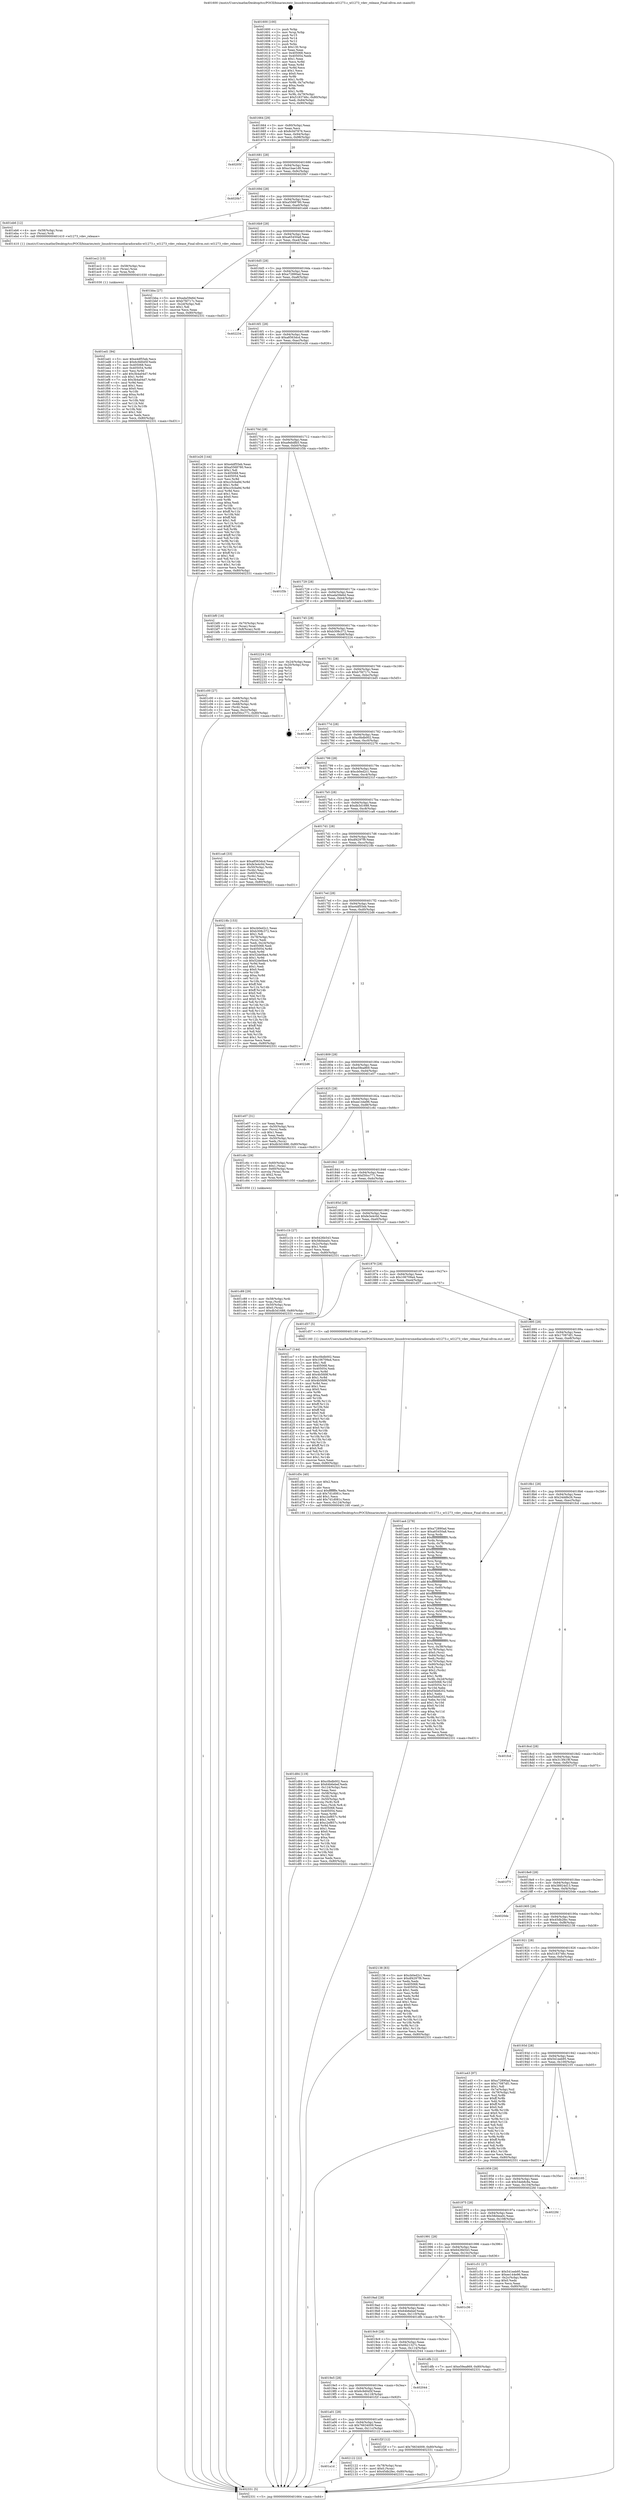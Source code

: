 digraph "0x401600" {
  label = "0x401600 (/mnt/c/Users/mathe/Desktop/tcc/POCII/binaries/extr_linuxdriversmediaradioradio-wl1273.c_wl1273_vdev_release_Final-ollvm.out::main(0))"
  labelloc = "t"
  node[shape=record]

  Entry [label="",width=0.3,height=0.3,shape=circle,fillcolor=black,style=filled]
  "0x401664" [label="{
     0x401664 [29]\l
     | [instrs]\l
     &nbsp;&nbsp;0x401664 \<+3\>: mov -0x80(%rbp),%eax\l
     &nbsp;&nbsp;0x401667 \<+2\>: mov %eax,%ecx\l
     &nbsp;&nbsp;0x401669 \<+6\>: sub $0x8c0d7876,%ecx\l
     &nbsp;&nbsp;0x40166f \<+6\>: mov %eax,-0x94(%rbp)\l
     &nbsp;&nbsp;0x401675 \<+6\>: mov %ecx,-0x98(%rbp)\l
     &nbsp;&nbsp;0x40167b \<+6\>: je 000000000040205f \<main+0xa5f\>\l
  }"]
  "0x40205f" [label="{
     0x40205f\l
  }", style=dashed]
  "0x401681" [label="{
     0x401681 [28]\l
     | [instrs]\l
     &nbsp;&nbsp;0x401681 \<+5\>: jmp 0000000000401686 \<main+0x86\>\l
     &nbsp;&nbsp;0x401686 \<+6\>: mov -0x94(%rbp),%eax\l
     &nbsp;&nbsp;0x40168c \<+5\>: sub $0xa1bae1d9,%eax\l
     &nbsp;&nbsp;0x401691 \<+6\>: mov %eax,-0x9c(%rbp)\l
     &nbsp;&nbsp;0x401697 \<+6\>: je 00000000004020b7 \<main+0xab7\>\l
  }"]
  Exit [label="",width=0.3,height=0.3,shape=circle,fillcolor=black,style=filled,peripheries=2]
  "0x4020b7" [label="{
     0x4020b7\l
  }", style=dashed]
  "0x40169d" [label="{
     0x40169d [28]\l
     | [instrs]\l
     &nbsp;&nbsp;0x40169d \<+5\>: jmp 00000000004016a2 \<main+0xa2\>\l
     &nbsp;&nbsp;0x4016a2 \<+6\>: mov -0x94(%rbp),%eax\l
     &nbsp;&nbsp;0x4016a8 \<+5\>: sub $0xa5568780,%eax\l
     &nbsp;&nbsp;0x4016ad \<+6\>: mov %eax,-0xa0(%rbp)\l
     &nbsp;&nbsp;0x4016b3 \<+6\>: je 0000000000401eb6 \<main+0x8b6\>\l
  }"]
  "0x401a1d" [label="{
     0x401a1d\l
  }", style=dashed]
  "0x401eb6" [label="{
     0x401eb6 [12]\l
     | [instrs]\l
     &nbsp;&nbsp;0x401eb6 \<+4\>: mov -0x58(%rbp),%rax\l
     &nbsp;&nbsp;0x401eba \<+3\>: mov (%rax),%rdi\l
     &nbsp;&nbsp;0x401ebd \<+5\>: call 0000000000401410 \<wl1273_vdev_release\>\l
     | [calls]\l
     &nbsp;&nbsp;0x401410 \{1\} (/mnt/c/Users/mathe/Desktop/tcc/POCII/binaries/extr_linuxdriversmediaradioradio-wl1273.c_wl1273_vdev_release_Final-ollvm.out::wl1273_vdev_release)\l
  }"]
  "0x4016b9" [label="{
     0x4016b9 [28]\l
     | [instrs]\l
     &nbsp;&nbsp;0x4016b9 \<+5\>: jmp 00000000004016be \<main+0xbe\>\l
     &nbsp;&nbsp;0x4016be \<+6\>: mov -0x94(%rbp),%eax\l
     &nbsp;&nbsp;0x4016c4 \<+5\>: sub $0xa65450a8,%eax\l
     &nbsp;&nbsp;0x4016c9 \<+6\>: mov %eax,-0xa4(%rbp)\l
     &nbsp;&nbsp;0x4016cf \<+6\>: je 0000000000401bba \<main+0x5ba\>\l
  }"]
  "0x402122" [label="{
     0x402122 [22]\l
     | [instrs]\l
     &nbsp;&nbsp;0x402122 \<+4\>: mov -0x78(%rbp),%rax\l
     &nbsp;&nbsp;0x402126 \<+6\>: movl $0x0,(%rax)\l
     &nbsp;&nbsp;0x40212c \<+7\>: movl $0x45db2fec,-0x80(%rbp)\l
     &nbsp;&nbsp;0x402133 \<+5\>: jmp 0000000000402331 \<main+0xd31\>\l
  }"]
  "0x401bba" [label="{
     0x401bba [27]\l
     | [instrs]\l
     &nbsp;&nbsp;0x401bba \<+5\>: mov $0xada59e6d,%eax\l
     &nbsp;&nbsp;0x401bbf \<+5\>: mov $0xb7fd717c,%ecx\l
     &nbsp;&nbsp;0x401bc4 \<+3\>: mov -0x2d(%rbp),%dl\l
     &nbsp;&nbsp;0x401bc7 \<+3\>: test $0x1,%dl\l
     &nbsp;&nbsp;0x401bca \<+3\>: cmovne %ecx,%eax\l
     &nbsp;&nbsp;0x401bcd \<+3\>: mov %eax,-0x80(%rbp)\l
     &nbsp;&nbsp;0x401bd0 \<+5\>: jmp 0000000000402331 \<main+0xd31\>\l
  }"]
  "0x4016d5" [label="{
     0x4016d5 [28]\l
     | [instrs]\l
     &nbsp;&nbsp;0x4016d5 \<+5\>: jmp 00000000004016da \<main+0xda\>\l
     &nbsp;&nbsp;0x4016da \<+6\>: mov -0x94(%rbp),%eax\l
     &nbsp;&nbsp;0x4016e0 \<+5\>: sub $0xa72890ad,%eax\l
     &nbsp;&nbsp;0x4016e5 \<+6\>: mov %eax,-0xa8(%rbp)\l
     &nbsp;&nbsp;0x4016eb \<+6\>: je 0000000000402234 \<main+0xc34\>\l
  }"]
  "0x401a01" [label="{
     0x401a01 [28]\l
     | [instrs]\l
     &nbsp;&nbsp;0x401a01 \<+5\>: jmp 0000000000401a06 \<main+0x406\>\l
     &nbsp;&nbsp;0x401a06 \<+6\>: mov -0x94(%rbp),%eax\l
     &nbsp;&nbsp;0x401a0c \<+5\>: sub $0x76634009,%eax\l
     &nbsp;&nbsp;0x401a11 \<+6\>: mov %eax,-0x11c(%rbp)\l
     &nbsp;&nbsp;0x401a17 \<+6\>: je 0000000000402122 \<main+0xb22\>\l
  }"]
  "0x402234" [label="{
     0x402234\l
  }", style=dashed]
  "0x4016f1" [label="{
     0x4016f1 [28]\l
     | [instrs]\l
     &nbsp;&nbsp;0x4016f1 \<+5\>: jmp 00000000004016f6 \<main+0xf6\>\l
     &nbsp;&nbsp;0x4016f6 \<+6\>: mov -0x94(%rbp),%eax\l
     &nbsp;&nbsp;0x4016fc \<+5\>: sub $0xa8563dcd,%eax\l
     &nbsp;&nbsp;0x401701 \<+6\>: mov %eax,-0xac(%rbp)\l
     &nbsp;&nbsp;0x401707 \<+6\>: je 0000000000401e26 \<main+0x826\>\l
  }"]
  "0x401f2f" [label="{
     0x401f2f [12]\l
     | [instrs]\l
     &nbsp;&nbsp;0x401f2f \<+7\>: movl $0x76634009,-0x80(%rbp)\l
     &nbsp;&nbsp;0x401f36 \<+5\>: jmp 0000000000402331 \<main+0xd31\>\l
  }"]
  "0x401e26" [label="{
     0x401e26 [144]\l
     | [instrs]\l
     &nbsp;&nbsp;0x401e26 \<+5\>: mov $0xe4df55eb,%eax\l
     &nbsp;&nbsp;0x401e2b \<+5\>: mov $0xa5568780,%ecx\l
     &nbsp;&nbsp;0x401e30 \<+2\>: mov $0x1,%dl\l
     &nbsp;&nbsp;0x401e32 \<+7\>: mov 0x405068,%esi\l
     &nbsp;&nbsp;0x401e39 \<+7\>: mov 0x405054,%edi\l
     &nbsp;&nbsp;0x401e40 \<+3\>: mov %esi,%r8d\l
     &nbsp;&nbsp;0x401e43 \<+7\>: sub $0xcc5cba9d,%r8d\l
     &nbsp;&nbsp;0x401e4a \<+4\>: sub $0x1,%r8d\l
     &nbsp;&nbsp;0x401e4e \<+7\>: add $0xcc5cba9d,%r8d\l
     &nbsp;&nbsp;0x401e55 \<+4\>: imul %r8d,%esi\l
     &nbsp;&nbsp;0x401e59 \<+3\>: and $0x1,%esi\l
     &nbsp;&nbsp;0x401e5c \<+3\>: cmp $0x0,%esi\l
     &nbsp;&nbsp;0x401e5f \<+4\>: sete %r9b\l
     &nbsp;&nbsp;0x401e63 \<+3\>: cmp $0xa,%edi\l
     &nbsp;&nbsp;0x401e66 \<+4\>: setl %r10b\l
     &nbsp;&nbsp;0x401e6a \<+3\>: mov %r9b,%r11b\l
     &nbsp;&nbsp;0x401e6d \<+4\>: xor $0xff,%r11b\l
     &nbsp;&nbsp;0x401e71 \<+3\>: mov %r10b,%bl\l
     &nbsp;&nbsp;0x401e74 \<+3\>: xor $0xff,%bl\l
     &nbsp;&nbsp;0x401e77 \<+3\>: xor $0x1,%dl\l
     &nbsp;&nbsp;0x401e7a \<+3\>: mov %r11b,%r14b\l
     &nbsp;&nbsp;0x401e7d \<+4\>: and $0xff,%r14b\l
     &nbsp;&nbsp;0x401e81 \<+3\>: and %dl,%r9b\l
     &nbsp;&nbsp;0x401e84 \<+3\>: mov %bl,%r15b\l
     &nbsp;&nbsp;0x401e87 \<+4\>: and $0xff,%r15b\l
     &nbsp;&nbsp;0x401e8b \<+3\>: and %dl,%r10b\l
     &nbsp;&nbsp;0x401e8e \<+3\>: or %r9b,%r14b\l
     &nbsp;&nbsp;0x401e91 \<+3\>: or %r10b,%r15b\l
     &nbsp;&nbsp;0x401e94 \<+3\>: xor %r15b,%r14b\l
     &nbsp;&nbsp;0x401e97 \<+3\>: or %bl,%r11b\l
     &nbsp;&nbsp;0x401e9a \<+4\>: xor $0xff,%r11b\l
     &nbsp;&nbsp;0x401e9e \<+3\>: or $0x1,%dl\l
     &nbsp;&nbsp;0x401ea1 \<+3\>: and %dl,%r11b\l
     &nbsp;&nbsp;0x401ea4 \<+3\>: or %r11b,%r14b\l
     &nbsp;&nbsp;0x401ea7 \<+4\>: test $0x1,%r14b\l
     &nbsp;&nbsp;0x401eab \<+3\>: cmovne %ecx,%eax\l
     &nbsp;&nbsp;0x401eae \<+3\>: mov %eax,-0x80(%rbp)\l
     &nbsp;&nbsp;0x401eb1 \<+5\>: jmp 0000000000402331 \<main+0xd31\>\l
  }"]
  "0x40170d" [label="{
     0x40170d [28]\l
     | [instrs]\l
     &nbsp;&nbsp;0x40170d \<+5\>: jmp 0000000000401712 \<main+0x112\>\l
     &nbsp;&nbsp;0x401712 \<+6\>: mov -0x94(%rbp),%eax\l
     &nbsp;&nbsp;0x401718 \<+5\>: sub $0xa9ebdfb5,%eax\l
     &nbsp;&nbsp;0x40171d \<+6\>: mov %eax,-0xb0(%rbp)\l
     &nbsp;&nbsp;0x401723 \<+6\>: je 0000000000401f3b \<main+0x93b\>\l
  }"]
  "0x4019e5" [label="{
     0x4019e5 [28]\l
     | [instrs]\l
     &nbsp;&nbsp;0x4019e5 \<+5\>: jmp 00000000004019ea \<main+0x3ea\>\l
     &nbsp;&nbsp;0x4019ea \<+6\>: mov -0x94(%rbp),%eax\l
     &nbsp;&nbsp;0x4019f0 \<+5\>: sub $0x6c9d0d5f,%eax\l
     &nbsp;&nbsp;0x4019f5 \<+6\>: mov %eax,-0x118(%rbp)\l
     &nbsp;&nbsp;0x4019fb \<+6\>: je 0000000000401f2f \<main+0x92f\>\l
  }"]
  "0x401f3b" [label="{
     0x401f3b\l
  }", style=dashed]
  "0x401729" [label="{
     0x401729 [28]\l
     | [instrs]\l
     &nbsp;&nbsp;0x401729 \<+5\>: jmp 000000000040172e \<main+0x12e\>\l
     &nbsp;&nbsp;0x40172e \<+6\>: mov -0x94(%rbp),%eax\l
     &nbsp;&nbsp;0x401734 \<+5\>: sub $0xada59e6d,%eax\l
     &nbsp;&nbsp;0x401739 \<+6\>: mov %eax,-0xb4(%rbp)\l
     &nbsp;&nbsp;0x40173f \<+6\>: je 0000000000401bf0 \<main+0x5f0\>\l
  }"]
  "0x402044" [label="{
     0x402044\l
  }", style=dashed]
  "0x401bf0" [label="{
     0x401bf0 [16]\l
     | [instrs]\l
     &nbsp;&nbsp;0x401bf0 \<+4\>: mov -0x70(%rbp),%rax\l
     &nbsp;&nbsp;0x401bf4 \<+3\>: mov (%rax),%rax\l
     &nbsp;&nbsp;0x401bf7 \<+4\>: mov 0x8(%rax),%rdi\l
     &nbsp;&nbsp;0x401bfb \<+5\>: call 0000000000401060 \<atoi@plt\>\l
     | [calls]\l
     &nbsp;&nbsp;0x401060 \{1\} (unknown)\l
  }"]
  "0x401745" [label="{
     0x401745 [28]\l
     | [instrs]\l
     &nbsp;&nbsp;0x401745 \<+5\>: jmp 000000000040174a \<main+0x14a\>\l
     &nbsp;&nbsp;0x40174a \<+6\>: mov -0x94(%rbp),%eax\l
     &nbsp;&nbsp;0x401750 \<+5\>: sub $0xb308c372,%eax\l
     &nbsp;&nbsp;0x401755 \<+6\>: mov %eax,-0xb8(%rbp)\l
     &nbsp;&nbsp;0x40175b \<+6\>: je 0000000000402224 \<main+0xc24\>\l
  }"]
  "0x401ed1" [label="{
     0x401ed1 [94]\l
     | [instrs]\l
     &nbsp;&nbsp;0x401ed1 \<+5\>: mov $0xe4df55eb,%ecx\l
     &nbsp;&nbsp;0x401ed6 \<+5\>: mov $0x6c9d0d5f,%edx\l
     &nbsp;&nbsp;0x401edb \<+7\>: mov 0x405068,%esi\l
     &nbsp;&nbsp;0x401ee2 \<+8\>: mov 0x405054,%r8d\l
     &nbsp;&nbsp;0x401eea \<+3\>: mov %esi,%r9d\l
     &nbsp;&nbsp;0x401eed \<+7\>: add $0x3b4a04d7,%r9d\l
     &nbsp;&nbsp;0x401ef4 \<+4\>: sub $0x1,%r9d\l
     &nbsp;&nbsp;0x401ef8 \<+7\>: sub $0x3b4a04d7,%r9d\l
     &nbsp;&nbsp;0x401eff \<+4\>: imul %r9d,%esi\l
     &nbsp;&nbsp;0x401f03 \<+3\>: and $0x1,%esi\l
     &nbsp;&nbsp;0x401f06 \<+3\>: cmp $0x0,%esi\l
     &nbsp;&nbsp;0x401f09 \<+4\>: sete %r10b\l
     &nbsp;&nbsp;0x401f0d \<+4\>: cmp $0xa,%r8d\l
     &nbsp;&nbsp;0x401f11 \<+4\>: setl %r11b\l
     &nbsp;&nbsp;0x401f15 \<+3\>: mov %r10b,%bl\l
     &nbsp;&nbsp;0x401f18 \<+3\>: and %r11b,%bl\l
     &nbsp;&nbsp;0x401f1b \<+3\>: xor %r11b,%r10b\l
     &nbsp;&nbsp;0x401f1e \<+3\>: or %r10b,%bl\l
     &nbsp;&nbsp;0x401f21 \<+3\>: test $0x1,%bl\l
     &nbsp;&nbsp;0x401f24 \<+3\>: cmovne %edx,%ecx\l
     &nbsp;&nbsp;0x401f27 \<+3\>: mov %ecx,-0x80(%rbp)\l
     &nbsp;&nbsp;0x401f2a \<+5\>: jmp 0000000000402331 \<main+0xd31\>\l
  }"]
  "0x402224" [label="{
     0x402224 [16]\l
     | [instrs]\l
     &nbsp;&nbsp;0x402224 \<+3\>: mov -0x24(%rbp),%eax\l
     &nbsp;&nbsp;0x402227 \<+4\>: lea -0x20(%rbp),%rsp\l
     &nbsp;&nbsp;0x40222b \<+1\>: pop %rbx\l
     &nbsp;&nbsp;0x40222c \<+2\>: pop %r12\l
     &nbsp;&nbsp;0x40222e \<+2\>: pop %r14\l
     &nbsp;&nbsp;0x402230 \<+2\>: pop %r15\l
     &nbsp;&nbsp;0x402232 \<+1\>: pop %rbp\l
     &nbsp;&nbsp;0x402233 \<+1\>: ret\l
  }"]
  "0x401761" [label="{
     0x401761 [28]\l
     | [instrs]\l
     &nbsp;&nbsp;0x401761 \<+5\>: jmp 0000000000401766 \<main+0x166\>\l
     &nbsp;&nbsp;0x401766 \<+6\>: mov -0x94(%rbp),%eax\l
     &nbsp;&nbsp;0x40176c \<+5\>: sub $0xb7fd717c,%eax\l
     &nbsp;&nbsp;0x401771 \<+6\>: mov %eax,-0xbc(%rbp)\l
     &nbsp;&nbsp;0x401777 \<+6\>: je 0000000000401bd5 \<main+0x5d5\>\l
  }"]
  "0x401ec2" [label="{
     0x401ec2 [15]\l
     | [instrs]\l
     &nbsp;&nbsp;0x401ec2 \<+4\>: mov -0x58(%rbp),%rax\l
     &nbsp;&nbsp;0x401ec6 \<+3\>: mov (%rax),%rax\l
     &nbsp;&nbsp;0x401ec9 \<+3\>: mov %rax,%rdi\l
     &nbsp;&nbsp;0x401ecc \<+5\>: call 0000000000401030 \<free@plt\>\l
     | [calls]\l
     &nbsp;&nbsp;0x401030 \{1\} (unknown)\l
  }"]
  "0x401bd5" [label="{
     0x401bd5\l
  }", style=dashed]
  "0x40177d" [label="{
     0x40177d [28]\l
     | [instrs]\l
     &nbsp;&nbsp;0x40177d \<+5\>: jmp 0000000000401782 \<main+0x182\>\l
     &nbsp;&nbsp;0x401782 \<+6\>: mov -0x94(%rbp),%eax\l
     &nbsp;&nbsp;0x401788 \<+5\>: sub $0xc0bdb002,%eax\l
     &nbsp;&nbsp;0x40178d \<+6\>: mov %eax,-0xc0(%rbp)\l
     &nbsp;&nbsp;0x401793 \<+6\>: je 0000000000402276 \<main+0xc76\>\l
  }"]
  "0x4019c9" [label="{
     0x4019c9 [28]\l
     | [instrs]\l
     &nbsp;&nbsp;0x4019c9 \<+5\>: jmp 00000000004019ce \<main+0x3ce\>\l
     &nbsp;&nbsp;0x4019ce \<+6\>: mov -0x94(%rbp),%eax\l
     &nbsp;&nbsp;0x4019d4 \<+5\>: sub $0x6b21327c,%eax\l
     &nbsp;&nbsp;0x4019d9 \<+6\>: mov %eax,-0x114(%rbp)\l
     &nbsp;&nbsp;0x4019df \<+6\>: je 0000000000402044 \<main+0xa44\>\l
  }"]
  "0x402276" [label="{
     0x402276\l
  }", style=dashed]
  "0x401799" [label="{
     0x401799 [28]\l
     | [instrs]\l
     &nbsp;&nbsp;0x401799 \<+5\>: jmp 000000000040179e \<main+0x19e\>\l
     &nbsp;&nbsp;0x40179e \<+6\>: mov -0x94(%rbp),%eax\l
     &nbsp;&nbsp;0x4017a4 \<+5\>: sub $0xcb0ed2c1,%eax\l
     &nbsp;&nbsp;0x4017a9 \<+6\>: mov %eax,-0xc4(%rbp)\l
     &nbsp;&nbsp;0x4017af \<+6\>: je 000000000040231f \<main+0xd1f\>\l
  }"]
  "0x401dfb" [label="{
     0x401dfb [12]\l
     | [instrs]\l
     &nbsp;&nbsp;0x401dfb \<+7\>: movl $0xe59ea869,-0x80(%rbp)\l
     &nbsp;&nbsp;0x401e02 \<+5\>: jmp 0000000000402331 \<main+0xd31\>\l
  }"]
  "0x40231f" [label="{
     0x40231f\l
  }", style=dashed]
  "0x4017b5" [label="{
     0x4017b5 [28]\l
     | [instrs]\l
     &nbsp;&nbsp;0x4017b5 \<+5\>: jmp 00000000004017ba \<main+0x1ba\>\l
     &nbsp;&nbsp;0x4017ba \<+6\>: mov -0x94(%rbp),%eax\l
     &nbsp;&nbsp;0x4017c0 \<+5\>: sub $0xdb3d1688,%eax\l
     &nbsp;&nbsp;0x4017c5 \<+6\>: mov %eax,-0xc8(%rbp)\l
     &nbsp;&nbsp;0x4017cb \<+6\>: je 0000000000401ca6 \<main+0x6a6\>\l
  }"]
  "0x4019ad" [label="{
     0x4019ad [28]\l
     | [instrs]\l
     &nbsp;&nbsp;0x4019ad \<+5\>: jmp 00000000004019b2 \<main+0x3b2\>\l
     &nbsp;&nbsp;0x4019b2 \<+6\>: mov -0x94(%rbp),%eax\l
     &nbsp;&nbsp;0x4019b8 \<+5\>: sub $0x64b6ebef,%eax\l
     &nbsp;&nbsp;0x4019bd \<+6\>: mov %eax,-0x110(%rbp)\l
     &nbsp;&nbsp;0x4019c3 \<+6\>: je 0000000000401dfb \<main+0x7fb\>\l
  }"]
  "0x401ca6" [label="{
     0x401ca6 [33]\l
     | [instrs]\l
     &nbsp;&nbsp;0x401ca6 \<+5\>: mov $0xa8563dcd,%eax\l
     &nbsp;&nbsp;0x401cab \<+5\>: mov $0xfe3e4c0d,%ecx\l
     &nbsp;&nbsp;0x401cb0 \<+4\>: mov -0x50(%rbp),%rdx\l
     &nbsp;&nbsp;0x401cb4 \<+2\>: mov (%rdx),%esi\l
     &nbsp;&nbsp;0x401cb6 \<+4\>: mov -0x60(%rbp),%rdx\l
     &nbsp;&nbsp;0x401cba \<+2\>: cmp (%rdx),%esi\l
     &nbsp;&nbsp;0x401cbc \<+3\>: cmovl %ecx,%eax\l
     &nbsp;&nbsp;0x401cbf \<+3\>: mov %eax,-0x80(%rbp)\l
     &nbsp;&nbsp;0x401cc2 \<+5\>: jmp 0000000000402331 \<main+0xd31\>\l
  }"]
  "0x4017d1" [label="{
     0x4017d1 [28]\l
     | [instrs]\l
     &nbsp;&nbsp;0x4017d1 \<+5\>: jmp 00000000004017d6 \<main+0x1d6\>\l
     &nbsp;&nbsp;0x4017d6 \<+6\>: mov -0x94(%rbp),%eax\l
     &nbsp;&nbsp;0x4017dc \<+5\>: sub $0xdf4297f9,%eax\l
     &nbsp;&nbsp;0x4017e1 \<+6\>: mov %eax,-0xcc(%rbp)\l
     &nbsp;&nbsp;0x4017e7 \<+6\>: je 000000000040218b \<main+0xb8b\>\l
  }"]
  "0x401c36" [label="{
     0x401c36\l
  }", style=dashed]
  "0x40218b" [label="{
     0x40218b [153]\l
     | [instrs]\l
     &nbsp;&nbsp;0x40218b \<+5\>: mov $0xcb0ed2c1,%eax\l
     &nbsp;&nbsp;0x402190 \<+5\>: mov $0xb308c372,%ecx\l
     &nbsp;&nbsp;0x402195 \<+2\>: mov $0x1,%dl\l
     &nbsp;&nbsp;0x402197 \<+4\>: mov -0x78(%rbp),%rsi\l
     &nbsp;&nbsp;0x40219b \<+2\>: mov (%rsi),%edi\l
     &nbsp;&nbsp;0x40219d \<+3\>: mov %edi,-0x24(%rbp)\l
     &nbsp;&nbsp;0x4021a0 \<+7\>: mov 0x405068,%edi\l
     &nbsp;&nbsp;0x4021a7 \<+8\>: mov 0x405054,%r8d\l
     &nbsp;&nbsp;0x4021af \<+3\>: mov %edi,%r9d\l
     &nbsp;&nbsp;0x4021b2 \<+7\>: add $0x52de0be4,%r9d\l
     &nbsp;&nbsp;0x4021b9 \<+4\>: sub $0x1,%r9d\l
     &nbsp;&nbsp;0x4021bd \<+7\>: sub $0x52de0be4,%r9d\l
     &nbsp;&nbsp;0x4021c4 \<+4\>: imul %r9d,%edi\l
     &nbsp;&nbsp;0x4021c8 \<+3\>: and $0x1,%edi\l
     &nbsp;&nbsp;0x4021cb \<+3\>: cmp $0x0,%edi\l
     &nbsp;&nbsp;0x4021ce \<+4\>: sete %r10b\l
     &nbsp;&nbsp;0x4021d2 \<+4\>: cmp $0xa,%r8d\l
     &nbsp;&nbsp;0x4021d6 \<+4\>: setl %r11b\l
     &nbsp;&nbsp;0x4021da \<+3\>: mov %r10b,%bl\l
     &nbsp;&nbsp;0x4021dd \<+3\>: xor $0xff,%bl\l
     &nbsp;&nbsp;0x4021e0 \<+3\>: mov %r11b,%r14b\l
     &nbsp;&nbsp;0x4021e3 \<+4\>: xor $0xff,%r14b\l
     &nbsp;&nbsp;0x4021e7 \<+3\>: xor $0x0,%dl\l
     &nbsp;&nbsp;0x4021ea \<+3\>: mov %bl,%r15b\l
     &nbsp;&nbsp;0x4021ed \<+4\>: and $0x0,%r15b\l
     &nbsp;&nbsp;0x4021f1 \<+3\>: and %dl,%r10b\l
     &nbsp;&nbsp;0x4021f4 \<+3\>: mov %r14b,%r12b\l
     &nbsp;&nbsp;0x4021f7 \<+4\>: and $0x0,%r12b\l
     &nbsp;&nbsp;0x4021fb \<+3\>: and %dl,%r11b\l
     &nbsp;&nbsp;0x4021fe \<+3\>: or %r10b,%r15b\l
     &nbsp;&nbsp;0x402201 \<+3\>: or %r11b,%r12b\l
     &nbsp;&nbsp;0x402204 \<+3\>: xor %r12b,%r15b\l
     &nbsp;&nbsp;0x402207 \<+3\>: or %r14b,%bl\l
     &nbsp;&nbsp;0x40220a \<+3\>: xor $0xff,%bl\l
     &nbsp;&nbsp;0x40220d \<+3\>: or $0x0,%dl\l
     &nbsp;&nbsp;0x402210 \<+2\>: and %dl,%bl\l
     &nbsp;&nbsp;0x402212 \<+3\>: or %bl,%r15b\l
     &nbsp;&nbsp;0x402215 \<+4\>: test $0x1,%r15b\l
     &nbsp;&nbsp;0x402219 \<+3\>: cmovne %ecx,%eax\l
     &nbsp;&nbsp;0x40221c \<+3\>: mov %eax,-0x80(%rbp)\l
     &nbsp;&nbsp;0x40221f \<+5\>: jmp 0000000000402331 \<main+0xd31\>\l
  }"]
  "0x4017ed" [label="{
     0x4017ed [28]\l
     | [instrs]\l
     &nbsp;&nbsp;0x4017ed \<+5\>: jmp 00000000004017f2 \<main+0x1f2\>\l
     &nbsp;&nbsp;0x4017f2 \<+6\>: mov -0x94(%rbp),%eax\l
     &nbsp;&nbsp;0x4017f8 \<+5\>: sub $0xe4df55eb,%eax\l
     &nbsp;&nbsp;0x4017fd \<+6\>: mov %eax,-0xd0(%rbp)\l
     &nbsp;&nbsp;0x401803 \<+6\>: je 00000000004022d6 \<main+0xcd6\>\l
  }"]
  "0x401d84" [label="{
     0x401d84 [119]\l
     | [instrs]\l
     &nbsp;&nbsp;0x401d84 \<+5\>: mov $0xc0bdb002,%ecx\l
     &nbsp;&nbsp;0x401d89 \<+5\>: mov $0x64b6ebef,%edx\l
     &nbsp;&nbsp;0x401d8e \<+6\>: mov -0x124(%rbp),%esi\l
     &nbsp;&nbsp;0x401d94 \<+3\>: imul %eax,%esi\l
     &nbsp;&nbsp;0x401d97 \<+4\>: mov -0x58(%rbp),%rdi\l
     &nbsp;&nbsp;0x401d9b \<+3\>: mov (%rdi),%rdi\l
     &nbsp;&nbsp;0x401d9e \<+4\>: mov -0x50(%rbp),%r8\l
     &nbsp;&nbsp;0x401da2 \<+3\>: movslq (%r8),%r8\l
     &nbsp;&nbsp;0x401da5 \<+4\>: mov %esi,(%rdi,%r8,4)\l
     &nbsp;&nbsp;0x401da9 \<+7\>: mov 0x405068,%eax\l
     &nbsp;&nbsp;0x401db0 \<+7\>: mov 0x405054,%esi\l
     &nbsp;&nbsp;0x401db7 \<+3\>: mov %eax,%r9d\l
     &nbsp;&nbsp;0x401dba \<+7\>: sub $0xc2ef857c,%r9d\l
     &nbsp;&nbsp;0x401dc1 \<+4\>: sub $0x1,%r9d\l
     &nbsp;&nbsp;0x401dc5 \<+7\>: add $0xc2ef857c,%r9d\l
     &nbsp;&nbsp;0x401dcc \<+4\>: imul %r9d,%eax\l
     &nbsp;&nbsp;0x401dd0 \<+3\>: and $0x1,%eax\l
     &nbsp;&nbsp;0x401dd3 \<+3\>: cmp $0x0,%eax\l
     &nbsp;&nbsp;0x401dd6 \<+4\>: sete %r10b\l
     &nbsp;&nbsp;0x401dda \<+3\>: cmp $0xa,%esi\l
     &nbsp;&nbsp;0x401ddd \<+4\>: setl %r11b\l
     &nbsp;&nbsp;0x401de1 \<+3\>: mov %r10b,%bl\l
     &nbsp;&nbsp;0x401de4 \<+3\>: and %r11b,%bl\l
     &nbsp;&nbsp;0x401de7 \<+3\>: xor %r11b,%r10b\l
     &nbsp;&nbsp;0x401dea \<+3\>: or %r10b,%bl\l
     &nbsp;&nbsp;0x401ded \<+3\>: test $0x1,%bl\l
     &nbsp;&nbsp;0x401df0 \<+3\>: cmovne %edx,%ecx\l
     &nbsp;&nbsp;0x401df3 \<+3\>: mov %ecx,-0x80(%rbp)\l
     &nbsp;&nbsp;0x401df6 \<+5\>: jmp 0000000000402331 \<main+0xd31\>\l
  }"]
  "0x4022d6" [label="{
     0x4022d6\l
  }", style=dashed]
  "0x401809" [label="{
     0x401809 [28]\l
     | [instrs]\l
     &nbsp;&nbsp;0x401809 \<+5\>: jmp 000000000040180e \<main+0x20e\>\l
     &nbsp;&nbsp;0x40180e \<+6\>: mov -0x94(%rbp),%eax\l
     &nbsp;&nbsp;0x401814 \<+5\>: sub $0xe59ea869,%eax\l
     &nbsp;&nbsp;0x401819 \<+6\>: mov %eax,-0xd4(%rbp)\l
     &nbsp;&nbsp;0x40181f \<+6\>: je 0000000000401e07 \<main+0x807\>\l
  }"]
  "0x401d5c" [label="{
     0x401d5c [40]\l
     | [instrs]\l
     &nbsp;&nbsp;0x401d5c \<+5\>: mov $0x2,%ecx\l
     &nbsp;&nbsp;0x401d61 \<+1\>: cltd\l
     &nbsp;&nbsp;0x401d62 \<+2\>: idiv %ecx\l
     &nbsp;&nbsp;0x401d64 \<+6\>: imul $0xfffffffe,%edx,%ecx\l
     &nbsp;&nbsp;0x401d6a \<+6\>: sub $0x7d1d081c,%ecx\l
     &nbsp;&nbsp;0x401d70 \<+3\>: add $0x1,%ecx\l
     &nbsp;&nbsp;0x401d73 \<+6\>: add $0x7d1d081c,%ecx\l
     &nbsp;&nbsp;0x401d79 \<+6\>: mov %ecx,-0x124(%rbp)\l
     &nbsp;&nbsp;0x401d7f \<+5\>: call 0000000000401160 \<next_i\>\l
     | [calls]\l
     &nbsp;&nbsp;0x401160 \{1\} (/mnt/c/Users/mathe/Desktop/tcc/POCII/binaries/extr_linuxdriversmediaradioradio-wl1273.c_wl1273_vdev_release_Final-ollvm.out::next_i)\l
  }"]
  "0x401e07" [label="{
     0x401e07 [31]\l
     | [instrs]\l
     &nbsp;&nbsp;0x401e07 \<+2\>: xor %eax,%eax\l
     &nbsp;&nbsp;0x401e09 \<+4\>: mov -0x50(%rbp),%rcx\l
     &nbsp;&nbsp;0x401e0d \<+2\>: mov (%rcx),%edx\l
     &nbsp;&nbsp;0x401e0f \<+3\>: sub $0x1,%eax\l
     &nbsp;&nbsp;0x401e12 \<+2\>: sub %eax,%edx\l
     &nbsp;&nbsp;0x401e14 \<+4\>: mov -0x50(%rbp),%rcx\l
     &nbsp;&nbsp;0x401e18 \<+2\>: mov %edx,(%rcx)\l
     &nbsp;&nbsp;0x401e1a \<+7\>: movl $0xdb3d1688,-0x80(%rbp)\l
     &nbsp;&nbsp;0x401e21 \<+5\>: jmp 0000000000402331 \<main+0xd31\>\l
  }"]
  "0x401825" [label="{
     0x401825 [28]\l
     | [instrs]\l
     &nbsp;&nbsp;0x401825 \<+5\>: jmp 000000000040182a \<main+0x22a\>\l
     &nbsp;&nbsp;0x40182a \<+6\>: mov -0x94(%rbp),%eax\l
     &nbsp;&nbsp;0x401830 \<+5\>: sub $0xee144e96,%eax\l
     &nbsp;&nbsp;0x401835 \<+6\>: mov %eax,-0xd8(%rbp)\l
     &nbsp;&nbsp;0x40183b \<+6\>: je 0000000000401c6c \<main+0x66c\>\l
  }"]
  "0x401c89" [label="{
     0x401c89 [29]\l
     | [instrs]\l
     &nbsp;&nbsp;0x401c89 \<+4\>: mov -0x58(%rbp),%rdi\l
     &nbsp;&nbsp;0x401c8d \<+3\>: mov %rax,(%rdi)\l
     &nbsp;&nbsp;0x401c90 \<+4\>: mov -0x50(%rbp),%rax\l
     &nbsp;&nbsp;0x401c94 \<+6\>: movl $0x0,(%rax)\l
     &nbsp;&nbsp;0x401c9a \<+7\>: movl $0xdb3d1688,-0x80(%rbp)\l
     &nbsp;&nbsp;0x401ca1 \<+5\>: jmp 0000000000402331 \<main+0xd31\>\l
  }"]
  "0x401c6c" [label="{
     0x401c6c [29]\l
     | [instrs]\l
     &nbsp;&nbsp;0x401c6c \<+4\>: mov -0x60(%rbp),%rax\l
     &nbsp;&nbsp;0x401c70 \<+6\>: movl $0x1,(%rax)\l
     &nbsp;&nbsp;0x401c76 \<+4\>: mov -0x60(%rbp),%rax\l
     &nbsp;&nbsp;0x401c7a \<+3\>: movslq (%rax),%rax\l
     &nbsp;&nbsp;0x401c7d \<+4\>: shl $0x2,%rax\l
     &nbsp;&nbsp;0x401c81 \<+3\>: mov %rax,%rdi\l
     &nbsp;&nbsp;0x401c84 \<+5\>: call 0000000000401050 \<malloc@plt\>\l
     | [calls]\l
     &nbsp;&nbsp;0x401050 \{1\} (unknown)\l
  }"]
  "0x401841" [label="{
     0x401841 [28]\l
     | [instrs]\l
     &nbsp;&nbsp;0x401841 \<+5\>: jmp 0000000000401846 \<main+0x246\>\l
     &nbsp;&nbsp;0x401846 \<+6\>: mov -0x94(%rbp),%eax\l
     &nbsp;&nbsp;0x40184c \<+5\>: sub $0xf30cc771,%eax\l
     &nbsp;&nbsp;0x401851 \<+6\>: mov %eax,-0xdc(%rbp)\l
     &nbsp;&nbsp;0x401857 \<+6\>: je 0000000000401c1b \<main+0x61b\>\l
  }"]
  "0x401991" [label="{
     0x401991 [28]\l
     | [instrs]\l
     &nbsp;&nbsp;0x401991 \<+5\>: jmp 0000000000401996 \<main+0x396\>\l
     &nbsp;&nbsp;0x401996 \<+6\>: mov -0x94(%rbp),%eax\l
     &nbsp;&nbsp;0x40199c \<+5\>: sub $0x6426b543,%eax\l
     &nbsp;&nbsp;0x4019a1 \<+6\>: mov %eax,-0x10c(%rbp)\l
     &nbsp;&nbsp;0x4019a7 \<+6\>: je 0000000000401c36 \<main+0x636\>\l
  }"]
  "0x401c1b" [label="{
     0x401c1b [27]\l
     | [instrs]\l
     &nbsp;&nbsp;0x401c1b \<+5\>: mov $0x6426b543,%eax\l
     &nbsp;&nbsp;0x401c20 \<+5\>: mov $0x58d4ea0c,%ecx\l
     &nbsp;&nbsp;0x401c25 \<+3\>: mov -0x2c(%rbp),%edx\l
     &nbsp;&nbsp;0x401c28 \<+3\>: cmp $0x1,%edx\l
     &nbsp;&nbsp;0x401c2b \<+3\>: cmovl %ecx,%eax\l
     &nbsp;&nbsp;0x401c2e \<+3\>: mov %eax,-0x80(%rbp)\l
     &nbsp;&nbsp;0x401c31 \<+5\>: jmp 0000000000402331 \<main+0xd31\>\l
  }"]
  "0x40185d" [label="{
     0x40185d [28]\l
     | [instrs]\l
     &nbsp;&nbsp;0x40185d \<+5\>: jmp 0000000000401862 \<main+0x262\>\l
     &nbsp;&nbsp;0x401862 \<+6\>: mov -0x94(%rbp),%eax\l
     &nbsp;&nbsp;0x401868 \<+5\>: sub $0xfe3e4c0d,%eax\l
     &nbsp;&nbsp;0x40186d \<+6\>: mov %eax,-0xe0(%rbp)\l
     &nbsp;&nbsp;0x401873 \<+6\>: je 0000000000401cc7 \<main+0x6c7\>\l
  }"]
  "0x401c51" [label="{
     0x401c51 [27]\l
     | [instrs]\l
     &nbsp;&nbsp;0x401c51 \<+5\>: mov $0x541eeb95,%eax\l
     &nbsp;&nbsp;0x401c56 \<+5\>: mov $0xee144e96,%ecx\l
     &nbsp;&nbsp;0x401c5b \<+3\>: mov -0x2c(%rbp),%edx\l
     &nbsp;&nbsp;0x401c5e \<+3\>: cmp $0x0,%edx\l
     &nbsp;&nbsp;0x401c61 \<+3\>: cmove %ecx,%eax\l
     &nbsp;&nbsp;0x401c64 \<+3\>: mov %eax,-0x80(%rbp)\l
     &nbsp;&nbsp;0x401c67 \<+5\>: jmp 0000000000402331 \<main+0xd31\>\l
  }"]
  "0x401cc7" [label="{
     0x401cc7 [144]\l
     | [instrs]\l
     &nbsp;&nbsp;0x401cc7 \<+5\>: mov $0xc0bdb002,%eax\l
     &nbsp;&nbsp;0x401ccc \<+5\>: mov $0x106709a4,%ecx\l
     &nbsp;&nbsp;0x401cd1 \<+2\>: mov $0x1,%dl\l
     &nbsp;&nbsp;0x401cd3 \<+7\>: mov 0x405068,%esi\l
     &nbsp;&nbsp;0x401cda \<+7\>: mov 0x405054,%edi\l
     &nbsp;&nbsp;0x401ce1 \<+3\>: mov %esi,%r8d\l
     &nbsp;&nbsp;0x401ce4 \<+7\>: add $0x4b5fd9f,%r8d\l
     &nbsp;&nbsp;0x401ceb \<+4\>: sub $0x1,%r8d\l
     &nbsp;&nbsp;0x401cef \<+7\>: sub $0x4b5fd9f,%r8d\l
     &nbsp;&nbsp;0x401cf6 \<+4\>: imul %r8d,%esi\l
     &nbsp;&nbsp;0x401cfa \<+3\>: and $0x1,%esi\l
     &nbsp;&nbsp;0x401cfd \<+3\>: cmp $0x0,%esi\l
     &nbsp;&nbsp;0x401d00 \<+4\>: sete %r9b\l
     &nbsp;&nbsp;0x401d04 \<+3\>: cmp $0xa,%edi\l
     &nbsp;&nbsp;0x401d07 \<+4\>: setl %r10b\l
     &nbsp;&nbsp;0x401d0b \<+3\>: mov %r9b,%r11b\l
     &nbsp;&nbsp;0x401d0e \<+4\>: xor $0xff,%r11b\l
     &nbsp;&nbsp;0x401d12 \<+3\>: mov %r10b,%bl\l
     &nbsp;&nbsp;0x401d15 \<+3\>: xor $0xff,%bl\l
     &nbsp;&nbsp;0x401d18 \<+3\>: xor $0x0,%dl\l
     &nbsp;&nbsp;0x401d1b \<+3\>: mov %r11b,%r14b\l
     &nbsp;&nbsp;0x401d1e \<+4\>: and $0x0,%r14b\l
     &nbsp;&nbsp;0x401d22 \<+3\>: and %dl,%r9b\l
     &nbsp;&nbsp;0x401d25 \<+3\>: mov %bl,%r15b\l
     &nbsp;&nbsp;0x401d28 \<+4\>: and $0x0,%r15b\l
     &nbsp;&nbsp;0x401d2c \<+3\>: and %dl,%r10b\l
     &nbsp;&nbsp;0x401d2f \<+3\>: or %r9b,%r14b\l
     &nbsp;&nbsp;0x401d32 \<+3\>: or %r10b,%r15b\l
     &nbsp;&nbsp;0x401d35 \<+3\>: xor %r15b,%r14b\l
     &nbsp;&nbsp;0x401d38 \<+3\>: or %bl,%r11b\l
     &nbsp;&nbsp;0x401d3b \<+4\>: xor $0xff,%r11b\l
     &nbsp;&nbsp;0x401d3f \<+3\>: or $0x0,%dl\l
     &nbsp;&nbsp;0x401d42 \<+3\>: and %dl,%r11b\l
     &nbsp;&nbsp;0x401d45 \<+3\>: or %r11b,%r14b\l
     &nbsp;&nbsp;0x401d48 \<+4\>: test $0x1,%r14b\l
     &nbsp;&nbsp;0x401d4c \<+3\>: cmovne %ecx,%eax\l
     &nbsp;&nbsp;0x401d4f \<+3\>: mov %eax,-0x80(%rbp)\l
     &nbsp;&nbsp;0x401d52 \<+5\>: jmp 0000000000402331 \<main+0xd31\>\l
  }"]
  "0x401879" [label="{
     0x401879 [28]\l
     | [instrs]\l
     &nbsp;&nbsp;0x401879 \<+5\>: jmp 000000000040187e \<main+0x27e\>\l
     &nbsp;&nbsp;0x40187e \<+6\>: mov -0x94(%rbp),%eax\l
     &nbsp;&nbsp;0x401884 \<+5\>: sub $0x106709a4,%eax\l
     &nbsp;&nbsp;0x401889 \<+6\>: mov %eax,-0xe4(%rbp)\l
     &nbsp;&nbsp;0x40188f \<+6\>: je 0000000000401d57 \<main+0x757\>\l
  }"]
  "0x401975" [label="{
     0x401975 [28]\l
     | [instrs]\l
     &nbsp;&nbsp;0x401975 \<+5\>: jmp 000000000040197a \<main+0x37a\>\l
     &nbsp;&nbsp;0x40197a \<+6\>: mov -0x94(%rbp),%eax\l
     &nbsp;&nbsp;0x401980 \<+5\>: sub $0x58d4ea0c,%eax\l
     &nbsp;&nbsp;0x401985 \<+6\>: mov %eax,-0x108(%rbp)\l
     &nbsp;&nbsp;0x40198b \<+6\>: je 0000000000401c51 \<main+0x651\>\l
  }"]
  "0x401d57" [label="{
     0x401d57 [5]\l
     | [instrs]\l
     &nbsp;&nbsp;0x401d57 \<+5\>: call 0000000000401160 \<next_i\>\l
     | [calls]\l
     &nbsp;&nbsp;0x401160 \{1\} (/mnt/c/Users/mathe/Desktop/tcc/POCII/binaries/extr_linuxdriversmediaradioradio-wl1273.c_wl1273_vdev_release_Final-ollvm.out::next_i)\l
  }"]
  "0x401895" [label="{
     0x401895 [28]\l
     | [instrs]\l
     &nbsp;&nbsp;0x401895 \<+5\>: jmp 000000000040189a \<main+0x29a\>\l
     &nbsp;&nbsp;0x40189a \<+6\>: mov -0x94(%rbp),%eax\l
     &nbsp;&nbsp;0x4018a0 \<+5\>: sub $0x17087df1,%eax\l
     &nbsp;&nbsp;0x4018a5 \<+6\>: mov %eax,-0xe8(%rbp)\l
     &nbsp;&nbsp;0x4018ab \<+6\>: je 0000000000401aa4 \<main+0x4a4\>\l
  }"]
  "0x4022fd" [label="{
     0x4022fd\l
  }", style=dashed]
  "0x401aa4" [label="{
     0x401aa4 [278]\l
     | [instrs]\l
     &nbsp;&nbsp;0x401aa4 \<+5\>: mov $0xa72890ad,%eax\l
     &nbsp;&nbsp;0x401aa9 \<+5\>: mov $0xa65450a8,%ecx\l
     &nbsp;&nbsp;0x401aae \<+3\>: mov %rsp,%rdx\l
     &nbsp;&nbsp;0x401ab1 \<+4\>: add $0xfffffffffffffff0,%rdx\l
     &nbsp;&nbsp;0x401ab5 \<+3\>: mov %rdx,%rsp\l
     &nbsp;&nbsp;0x401ab8 \<+4\>: mov %rdx,-0x78(%rbp)\l
     &nbsp;&nbsp;0x401abc \<+3\>: mov %rsp,%rdx\l
     &nbsp;&nbsp;0x401abf \<+4\>: add $0xfffffffffffffff0,%rdx\l
     &nbsp;&nbsp;0x401ac3 \<+3\>: mov %rdx,%rsp\l
     &nbsp;&nbsp;0x401ac6 \<+3\>: mov %rsp,%rsi\l
     &nbsp;&nbsp;0x401ac9 \<+4\>: add $0xfffffffffffffff0,%rsi\l
     &nbsp;&nbsp;0x401acd \<+3\>: mov %rsi,%rsp\l
     &nbsp;&nbsp;0x401ad0 \<+4\>: mov %rsi,-0x70(%rbp)\l
     &nbsp;&nbsp;0x401ad4 \<+3\>: mov %rsp,%rsi\l
     &nbsp;&nbsp;0x401ad7 \<+4\>: add $0xfffffffffffffff0,%rsi\l
     &nbsp;&nbsp;0x401adb \<+3\>: mov %rsi,%rsp\l
     &nbsp;&nbsp;0x401ade \<+4\>: mov %rsi,-0x68(%rbp)\l
     &nbsp;&nbsp;0x401ae2 \<+3\>: mov %rsp,%rsi\l
     &nbsp;&nbsp;0x401ae5 \<+4\>: add $0xfffffffffffffff0,%rsi\l
     &nbsp;&nbsp;0x401ae9 \<+3\>: mov %rsi,%rsp\l
     &nbsp;&nbsp;0x401aec \<+4\>: mov %rsi,-0x60(%rbp)\l
     &nbsp;&nbsp;0x401af0 \<+3\>: mov %rsp,%rsi\l
     &nbsp;&nbsp;0x401af3 \<+4\>: add $0xfffffffffffffff0,%rsi\l
     &nbsp;&nbsp;0x401af7 \<+3\>: mov %rsi,%rsp\l
     &nbsp;&nbsp;0x401afa \<+4\>: mov %rsi,-0x58(%rbp)\l
     &nbsp;&nbsp;0x401afe \<+3\>: mov %rsp,%rsi\l
     &nbsp;&nbsp;0x401b01 \<+4\>: add $0xfffffffffffffff0,%rsi\l
     &nbsp;&nbsp;0x401b05 \<+3\>: mov %rsi,%rsp\l
     &nbsp;&nbsp;0x401b08 \<+4\>: mov %rsi,-0x50(%rbp)\l
     &nbsp;&nbsp;0x401b0c \<+3\>: mov %rsp,%rsi\l
     &nbsp;&nbsp;0x401b0f \<+4\>: add $0xfffffffffffffff0,%rsi\l
     &nbsp;&nbsp;0x401b13 \<+3\>: mov %rsi,%rsp\l
     &nbsp;&nbsp;0x401b16 \<+4\>: mov %rsi,-0x48(%rbp)\l
     &nbsp;&nbsp;0x401b1a \<+3\>: mov %rsp,%rsi\l
     &nbsp;&nbsp;0x401b1d \<+4\>: add $0xfffffffffffffff0,%rsi\l
     &nbsp;&nbsp;0x401b21 \<+3\>: mov %rsi,%rsp\l
     &nbsp;&nbsp;0x401b24 \<+4\>: mov %rsi,-0x40(%rbp)\l
     &nbsp;&nbsp;0x401b28 \<+3\>: mov %rsp,%rsi\l
     &nbsp;&nbsp;0x401b2b \<+4\>: add $0xfffffffffffffff0,%rsi\l
     &nbsp;&nbsp;0x401b2f \<+3\>: mov %rsi,%rsp\l
     &nbsp;&nbsp;0x401b32 \<+4\>: mov %rsi,-0x38(%rbp)\l
     &nbsp;&nbsp;0x401b36 \<+4\>: mov -0x78(%rbp),%rsi\l
     &nbsp;&nbsp;0x401b3a \<+6\>: movl $0x0,(%rsi)\l
     &nbsp;&nbsp;0x401b40 \<+6\>: mov -0x84(%rbp),%edi\l
     &nbsp;&nbsp;0x401b46 \<+2\>: mov %edi,(%rdx)\l
     &nbsp;&nbsp;0x401b48 \<+4\>: mov -0x70(%rbp),%rsi\l
     &nbsp;&nbsp;0x401b4c \<+7\>: mov -0x90(%rbp),%r8\l
     &nbsp;&nbsp;0x401b53 \<+3\>: mov %r8,(%rsi)\l
     &nbsp;&nbsp;0x401b56 \<+3\>: cmpl $0x2,(%rdx)\l
     &nbsp;&nbsp;0x401b59 \<+4\>: setne %r9b\l
     &nbsp;&nbsp;0x401b5d \<+4\>: and $0x1,%r9b\l
     &nbsp;&nbsp;0x401b61 \<+4\>: mov %r9b,-0x2d(%rbp)\l
     &nbsp;&nbsp;0x401b65 \<+8\>: mov 0x405068,%r10d\l
     &nbsp;&nbsp;0x401b6d \<+8\>: mov 0x405054,%r11d\l
     &nbsp;&nbsp;0x401b75 \<+3\>: mov %r10d,%ebx\l
     &nbsp;&nbsp;0x401b78 \<+6\>: add $0xf3eb8202,%ebx\l
     &nbsp;&nbsp;0x401b7e \<+3\>: sub $0x1,%ebx\l
     &nbsp;&nbsp;0x401b81 \<+6\>: sub $0xf3eb8202,%ebx\l
     &nbsp;&nbsp;0x401b87 \<+4\>: imul %ebx,%r10d\l
     &nbsp;&nbsp;0x401b8b \<+4\>: and $0x1,%r10d\l
     &nbsp;&nbsp;0x401b8f \<+4\>: cmp $0x0,%r10d\l
     &nbsp;&nbsp;0x401b93 \<+4\>: sete %r9b\l
     &nbsp;&nbsp;0x401b97 \<+4\>: cmp $0xa,%r11d\l
     &nbsp;&nbsp;0x401b9b \<+4\>: setl %r14b\l
     &nbsp;&nbsp;0x401b9f \<+3\>: mov %r9b,%r15b\l
     &nbsp;&nbsp;0x401ba2 \<+3\>: and %r14b,%r15b\l
     &nbsp;&nbsp;0x401ba5 \<+3\>: xor %r14b,%r9b\l
     &nbsp;&nbsp;0x401ba8 \<+3\>: or %r9b,%r15b\l
     &nbsp;&nbsp;0x401bab \<+4\>: test $0x1,%r15b\l
     &nbsp;&nbsp;0x401baf \<+3\>: cmovne %ecx,%eax\l
     &nbsp;&nbsp;0x401bb2 \<+3\>: mov %eax,-0x80(%rbp)\l
     &nbsp;&nbsp;0x401bb5 \<+5\>: jmp 0000000000402331 \<main+0xd31\>\l
  }"]
  "0x4018b1" [label="{
     0x4018b1 [28]\l
     | [instrs]\l
     &nbsp;&nbsp;0x4018b1 \<+5\>: jmp 00000000004018b6 \<main+0x2b6\>\l
     &nbsp;&nbsp;0x4018b6 \<+6\>: mov -0x94(%rbp),%eax\l
     &nbsp;&nbsp;0x4018bc \<+5\>: sub $0x24ddfe26,%eax\l
     &nbsp;&nbsp;0x4018c1 \<+6\>: mov %eax,-0xec(%rbp)\l
     &nbsp;&nbsp;0x4018c7 \<+6\>: je 0000000000401fcd \<main+0x9cd\>\l
  }"]
  "0x401959" [label="{
     0x401959 [28]\l
     | [instrs]\l
     &nbsp;&nbsp;0x401959 \<+5\>: jmp 000000000040195e \<main+0x35e\>\l
     &nbsp;&nbsp;0x40195e \<+6\>: mov -0x94(%rbp),%eax\l
     &nbsp;&nbsp;0x401964 \<+5\>: sub $0x54eb8c8a,%eax\l
     &nbsp;&nbsp;0x401969 \<+6\>: mov %eax,-0x104(%rbp)\l
     &nbsp;&nbsp;0x40196f \<+6\>: je 00000000004022fd \<main+0xcfd\>\l
  }"]
  "0x401fcd" [label="{
     0x401fcd\l
  }", style=dashed]
  "0x4018cd" [label="{
     0x4018cd [28]\l
     | [instrs]\l
     &nbsp;&nbsp;0x4018cd \<+5\>: jmp 00000000004018d2 \<main+0x2d2\>\l
     &nbsp;&nbsp;0x4018d2 \<+6\>: mov -0x94(%rbp),%eax\l
     &nbsp;&nbsp;0x4018d8 \<+5\>: sub $0x313f419f,%eax\l
     &nbsp;&nbsp;0x4018dd \<+6\>: mov %eax,-0xf0(%rbp)\l
     &nbsp;&nbsp;0x4018e3 \<+6\>: je 0000000000401f75 \<main+0x975\>\l
  }"]
  "0x402105" [label="{
     0x402105\l
  }", style=dashed]
  "0x401f75" [label="{
     0x401f75\l
  }", style=dashed]
  "0x4018e9" [label="{
     0x4018e9 [28]\l
     | [instrs]\l
     &nbsp;&nbsp;0x4018e9 \<+5\>: jmp 00000000004018ee \<main+0x2ee\>\l
     &nbsp;&nbsp;0x4018ee \<+6\>: mov -0x94(%rbp),%eax\l
     &nbsp;&nbsp;0x4018f4 \<+5\>: sub $0x38924d13,%eax\l
     &nbsp;&nbsp;0x4018f9 \<+6\>: mov %eax,-0xf4(%rbp)\l
     &nbsp;&nbsp;0x4018ff \<+6\>: je 00000000004020de \<main+0xade\>\l
  }"]
  "0x401c00" [label="{
     0x401c00 [27]\l
     | [instrs]\l
     &nbsp;&nbsp;0x401c00 \<+4\>: mov -0x68(%rbp),%rdi\l
     &nbsp;&nbsp;0x401c04 \<+2\>: mov %eax,(%rdi)\l
     &nbsp;&nbsp;0x401c06 \<+4\>: mov -0x68(%rbp),%rdi\l
     &nbsp;&nbsp;0x401c0a \<+2\>: mov (%rdi),%eax\l
     &nbsp;&nbsp;0x401c0c \<+3\>: mov %eax,-0x2c(%rbp)\l
     &nbsp;&nbsp;0x401c0f \<+7\>: movl $0xf30cc771,-0x80(%rbp)\l
     &nbsp;&nbsp;0x401c16 \<+5\>: jmp 0000000000402331 \<main+0xd31\>\l
  }"]
  "0x4020de" [label="{
     0x4020de\l
  }", style=dashed]
  "0x401905" [label="{
     0x401905 [28]\l
     | [instrs]\l
     &nbsp;&nbsp;0x401905 \<+5\>: jmp 000000000040190a \<main+0x30a\>\l
     &nbsp;&nbsp;0x40190a \<+6\>: mov -0x94(%rbp),%eax\l
     &nbsp;&nbsp;0x401910 \<+5\>: sub $0x45db2fec,%eax\l
     &nbsp;&nbsp;0x401915 \<+6\>: mov %eax,-0xf8(%rbp)\l
     &nbsp;&nbsp;0x40191b \<+6\>: je 0000000000402138 \<main+0xb38\>\l
  }"]
  "0x401600" [label="{
     0x401600 [100]\l
     | [instrs]\l
     &nbsp;&nbsp;0x401600 \<+1\>: push %rbp\l
     &nbsp;&nbsp;0x401601 \<+3\>: mov %rsp,%rbp\l
     &nbsp;&nbsp;0x401604 \<+2\>: push %r15\l
     &nbsp;&nbsp;0x401606 \<+2\>: push %r14\l
     &nbsp;&nbsp;0x401608 \<+2\>: push %r12\l
     &nbsp;&nbsp;0x40160a \<+1\>: push %rbx\l
     &nbsp;&nbsp;0x40160b \<+7\>: sub $0x130,%rsp\l
     &nbsp;&nbsp;0x401612 \<+2\>: xor %eax,%eax\l
     &nbsp;&nbsp;0x401614 \<+7\>: mov 0x405068,%ecx\l
     &nbsp;&nbsp;0x40161b \<+7\>: mov 0x405054,%edx\l
     &nbsp;&nbsp;0x401622 \<+3\>: sub $0x1,%eax\l
     &nbsp;&nbsp;0x401625 \<+3\>: mov %ecx,%r8d\l
     &nbsp;&nbsp;0x401628 \<+3\>: add %eax,%r8d\l
     &nbsp;&nbsp;0x40162b \<+4\>: imul %r8d,%ecx\l
     &nbsp;&nbsp;0x40162f \<+3\>: and $0x1,%ecx\l
     &nbsp;&nbsp;0x401632 \<+3\>: cmp $0x0,%ecx\l
     &nbsp;&nbsp;0x401635 \<+4\>: sete %r9b\l
     &nbsp;&nbsp;0x401639 \<+4\>: and $0x1,%r9b\l
     &nbsp;&nbsp;0x40163d \<+4\>: mov %r9b,-0x7a(%rbp)\l
     &nbsp;&nbsp;0x401641 \<+3\>: cmp $0xa,%edx\l
     &nbsp;&nbsp;0x401644 \<+4\>: setl %r9b\l
     &nbsp;&nbsp;0x401648 \<+4\>: and $0x1,%r9b\l
     &nbsp;&nbsp;0x40164c \<+4\>: mov %r9b,-0x79(%rbp)\l
     &nbsp;&nbsp;0x401650 \<+7\>: movl $0x5183746c,-0x80(%rbp)\l
     &nbsp;&nbsp;0x401657 \<+6\>: mov %edi,-0x84(%rbp)\l
     &nbsp;&nbsp;0x40165d \<+7\>: mov %rsi,-0x90(%rbp)\l
  }"]
  "0x402138" [label="{
     0x402138 [83]\l
     | [instrs]\l
     &nbsp;&nbsp;0x402138 \<+5\>: mov $0xcb0ed2c1,%eax\l
     &nbsp;&nbsp;0x40213d \<+5\>: mov $0xdf4297f9,%ecx\l
     &nbsp;&nbsp;0x402142 \<+2\>: xor %edx,%edx\l
     &nbsp;&nbsp;0x402144 \<+7\>: mov 0x405068,%esi\l
     &nbsp;&nbsp;0x40214b \<+7\>: mov 0x405054,%edi\l
     &nbsp;&nbsp;0x402152 \<+3\>: sub $0x1,%edx\l
     &nbsp;&nbsp;0x402155 \<+3\>: mov %esi,%r8d\l
     &nbsp;&nbsp;0x402158 \<+3\>: add %edx,%r8d\l
     &nbsp;&nbsp;0x40215b \<+4\>: imul %r8d,%esi\l
     &nbsp;&nbsp;0x40215f \<+3\>: and $0x1,%esi\l
     &nbsp;&nbsp;0x402162 \<+3\>: cmp $0x0,%esi\l
     &nbsp;&nbsp;0x402165 \<+4\>: sete %r9b\l
     &nbsp;&nbsp;0x402169 \<+3\>: cmp $0xa,%edi\l
     &nbsp;&nbsp;0x40216c \<+4\>: setl %r10b\l
     &nbsp;&nbsp;0x402170 \<+3\>: mov %r9b,%r11b\l
     &nbsp;&nbsp;0x402173 \<+3\>: and %r10b,%r11b\l
     &nbsp;&nbsp;0x402176 \<+3\>: xor %r10b,%r9b\l
     &nbsp;&nbsp;0x402179 \<+3\>: or %r9b,%r11b\l
     &nbsp;&nbsp;0x40217c \<+4\>: test $0x1,%r11b\l
     &nbsp;&nbsp;0x402180 \<+3\>: cmovne %ecx,%eax\l
     &nbsp;&nbsp;0x402183 \<+3\>: mov %eax,-0x80(%rbp)\l
     &nbsp;&nbsp;0x402186 \<+5\>: jmp 0000000000402331 \<main+0xd31\>\l
  }"]
  "0x401921" [label="{
     0x401921 [28]\l
     | [instrs]\l
     &nbsp;&nbsp;0x401921 \<+5\>: jmp 0000000000401926 \<main+0x326\>\l
     &nbsp;&nbsp;0x401926 \<+6\>: mov -0x94(%rbp),%eax\l
     &nbsp;&nbsp;0x40192c \<+5\>: sub $0x5183746c,%eax\l
     &nbsp;&nbsp;0x401931 \<+6\>: mov %eax,-0xfc(%rbp)\l
     &nbsp;&nbsp;0x401937 \<+6\>: je 0000000000401a43 \<main+0x443\>\l
  }"]
  "0x402331" [label="{
     0x402331 [5]\l
     | [instrs]\l
     &nbsp;&nbsp;0x402331 \<+5\>: jmp 0000000000401664 \<main+0x64\>\l
  }"]
  "0x401a43" [label="{
     0x401a43 [97]\l
     | [instrs]\l
     &nbsp;&nbsp;0x401a43 \<+5\>: mov $0xa72890ad,%eax\l
     &nbsp;&nbsp;0x401a48 \<+5\>: mov $0x17087df1,%ecx\l
     &nbsp;&nbsp;0x401a4d \<+2\>: mov $0x1,%dl\l
     &nbsp;&nbsp;0x401a4f \<+4\>: mov -0x7a(%rbp),%sil\l
     &nbsp;&nbsp;0x401a53 \<+4\>: mov -0x79(%rbp),%dil\l
     &nbsp;&nbsp;0x401a57 \<+3\>: mov %sil,%r8b\l
     &nbsp;&nbsp;0x401a5a \<+4\>: xor $0xff,%r8b\l
     &nbsp;&nbsp;0x401a5e \<+3\>: mov %dil,%r9b\l
     &nbsp;&nbsp;0x401a61 \<+4\>: xor $0xff,%r9b\l
     &nbsp;&nbsp;0x401a65 \<+3\>: xor $0x0,%dl\l
     &nbsp;&nbsp;0x401a68 \<+3\>: mov %r8b,%r10b\l
     &nbsp;&nbsp;0x401a6b \<+4\>: and $0x0,%r10b\l
     &nbsp;&nbsp;0x401a6f \<+3\>: and %dl,%sil\l
     &nbsp;&nbsp;0x401a72 \<+3\>: mov %r9b,%r11b\l
     &nbsp;&nbsp;0x401a75 \<+4\>: and $0x0,%r11b\l
     &nbsp;&nbsp;0x401a79 \<+3\>: and %dl,%dil\l
     &nbsp;&nbsp;0x401a7c \<+3\>: or %sil,%r10b\l
     &nbsp;&nbsp;0x401a7f \<+3\>: or %dil,%r11b\l
     &nbsp;&nbsp;0x401a82 \<+3\>: xor %r11b,%r10b\l
     &nbsp;&nbsp;0x401a85 \<+3\>: or %r9b,%r8b\l
     &nbsp;&nbsp;0x401a88 \<+4\>: xor $0xff,%r8b\l
     &nbsp;&nbsp;0x401a8c \<+3\>: or $0x0,%dl\l
     &nbsp;&nbsp;0x401a8f \<+3\>: and %dl,%r8b\l
     &nbsp;&nbsp;0x401a92 \<+3\>: or %r8b,%r10b\l
     &nbsp;&nbsp;0x401a95 \<+4\>: test $0x1,%r10b\l
     &nbsp;&nbsp;0x401a99 \<+3\>: cmovne %ecx,%eax\l
     &nbsp;&nbsp;0x401a9c \<+3\>: mov %eax,-0x80(%rbp)\l
     &nbsp;&nbsp;0x401a9f \<+5\>: jmp 0000000000402331 \<main+0xd31\>\l
  }"]
  "0x40193d" [label="{
     0x40193d [28]\l
     | [instrs]\l
     &nbsp;&nbsp;0x40193d \<+5\>: jmp 0000000000401942 \<main+0x342\>\l
     &nbsp;&nbsp;0x401942 \<+6\>: mov -0x94(%rbp),%eax\l
     &nbsp;&nbsp;0x401948 \<+5\>: sub $0x541eeb95,%eax\l
     &nbsp;&nbsp;0x40194d \<+6\>: mov %eax,-0x100(%rbp)\l
     &nbsp;&nbsp;0x401953 \<+6\>: je 0000000000402105 \<main+0xb05\>\l
  }"]
  Entry -> "0x401600" [label=" 1"]
  "0x401664" -> "0x40205f" [label=" 0"]
  "0x401664" -> "0x401681" [label=" 20"]
  "0x402224" -> Exit [label=" 1"]
  "0x401681" -> "0x4020b7" [label=" 0"]
  "0x401681" -> "0x40169d" [label=" 20"]
  "0x40218b" -> "0x402331" [label=" 1"]
  "0x40169d" -> "0x401eb6" [label=" 1"]
  "0x40169d" -> "0x4016b9" [label=" 19"]
  "0x402138" -> "0x402331" [label=" 1"]
  "0x4016b9" -> "0x401bba" [label=" 1"]
  "0x4016b9" -> "0x4016d5" [label=" 18"]
  "0x402122" -> "0x402331" [label=" 1"]
  "0x4016d5" -> "0x402234" [label=" 0"]
  "0x4016d5" -> "0x4016f1" [label=" 18"]
  "0x401a01" -> "0x402122" [label=" 1"]
  "0x4016f1" -> "0x401e26" [label=" 1"]
  "0x4016f1" -> "0x40170d" [label=" 17"]
  "0x401a01" -> "0x401a1d" [label=" 0"]
  "0x40170d" -> "0x401f3b" [label=" 0"]
  "0x40170d" -> "0x401729" [label=" 17"]
  "0x4019e5" -> "0x401a01" [label=" 1"]
  "0x401729" -> "0x401bf0" [label=" 1"]
  "0x401729" -> "0x401745" [label=" 16"]
  "0x4019e5" -> "0x401f2f" [label=" 1"]
  "0x401745" -> "0x402224" [label=" 1"]
  "0x401745" -> "0x401761" [label=" 15"]
  "0x4019c9" -> "0x4019e5" [label=" 2"]
  "0x401761" -> "0x401bd5" [label=" 0"]
  "0x401761" -> "0x40177d" [label=" 15"]
  "0x4019c9" -> "0x402044" [label=" 0"]
  "0x40177d" -> "0x402276" [label=" 0"]
  "0x40177d" -> "0x401799" [label=" 15"]
  "0x401f2f" -> "0x402331" [label=" 1"]
  "0x401799" -> "0x40231f" [label=" 0"]
  "0x401799" -> "0x4017b5" [label=" 15"]
  "0x401ed1" -> "0x402331" [label=" 1"]
  "0x4017b5" -> "0x401ca6" [label=" 2"]
  "0x4017b5" -> "0x4017d1" [label=" 13"]
  "0x401eb6" -> "0x401ec2" [label=" 1"]
  "0x4017d1" -> "0x40218b" [label=" 1"]
  "0x4017d1" -> "0x4017ed" [label=" 12"]
  "0x401e26" -> "0x402331" [label=" 1"]
  "0x4017ed" -> "0x4022d6" [label=" 0"]
  "0x4017ed" -> "0x401809" [label=" 12"]
  "0x401dfb" -> "0x402331" [label=" 1"]
  "0x401809" -> "0x401e07" [label=" 1"]
  "0x401809" -> "0x401825" [label=" 11"]
  "0x4019ad" -> "0x4019c9" [label=" 2"]
  "0x401825" -> "0x401c6c" [label=" 1"]
  "0x401825" -> "0x401841" [label=" 10"]
  "0x4019ad" -> "0x401dfb" [label=" 1"]
  "0x401841" -> "0x401c1b" [label=" 1"]
  "0x401841" -> "0x40185d" [label=" 9"]
  "0x401ec2" -> "0x401ed1" [label=" 1"]
  "0x40185d" -> "0x401cc7" [label=" 1"]
  "0x40185d" -> "0x401879" [label=" 8"]
  "0x401991" -> "0x4019ad" [label=" 3"]
  "0x401879" -> "0x401d57" [label=" 1"]
  "0x401879" -> "0x401895" [label=" 7"]
  "0x401e07" -> "0x402331" [label=" 1"]
  "0x401895" -> "0x401aa4" [label=" 1"]
  "0x401895" -> "0x4018b1" [label=" 6"]
  "0x401d84" -> "0x402331" [label=" 1"]
  "0x4018b1" -> "0x401fcd" [label=" 0"]
  "0x4018b1" -> "0x4018cd" [label=" 6"]
  "0x401d57" -> "0x401d5c" [label=" 1"]
  "0x4018cd" -> "0x401f75" [label=" 0"]
  "0x4018cd" -> "0x4018e9" [label=" 6"]
  "0x401cc7" -> "0x402331" [label=" 1"]
  "0x4018e9" -> "0x4020de" [label=" 0"]
  "0x4018e9" -> "0x401905" [label=" 6"]
  "0x401c89" -> "0x402331" [label=" 1"]
  "0x401905" -> "0x402138" [label=" 1"]
  "0x401905" -> "0x401921" [label=" 5"]
  "0x401c51" -> "0x402331" [label=" 1"]
  "0x401921" -> "0x401a43" [label=" 1"]
  "0x401921" -> "0x40193d" [label=" 4"]
  "0x401a43" -> "0x402331" [label=" 1"]
  "0x401600" -> "0x401664" [label=" 1"]
  "0x402331" -> "0x401664" [label=" 19"]
  "0x401c6c" -> "0x401c89" [label=" 1"]
  "0x401aa4" -> "0x402331" [label=" 1"]
  "0x401bba" -> "0x402331" [label=" 1"]
  "0x401bf0" -> "0x401c00" [label=" 1"]
  "0x401c00" -> "0x402331" [label=" 1"]
  "0x401c1b" -> "0x402331" [label=" 1"]
  "0x401ca6" -> "0x402331" [label=" 2"]
  "0x40193d" -> "0x402105" [label=" 0"]
  "0x40193d" -> "0x401959" [label=" 4"]
  "0x401d5c" -> "0x401d84" [label=" 1"]
  "0x401959" -> "0x4022fd" [label=" 0"]
  "0x401959" -> "0x401975" [label=" 4"]
  "0x401991" -> "0x401c36" [label=" 0"]
  "0x401975" -> "0x401c51" [label=" 1"]
  "0x401975" -> "0x401991" [label=" 3"]
}
